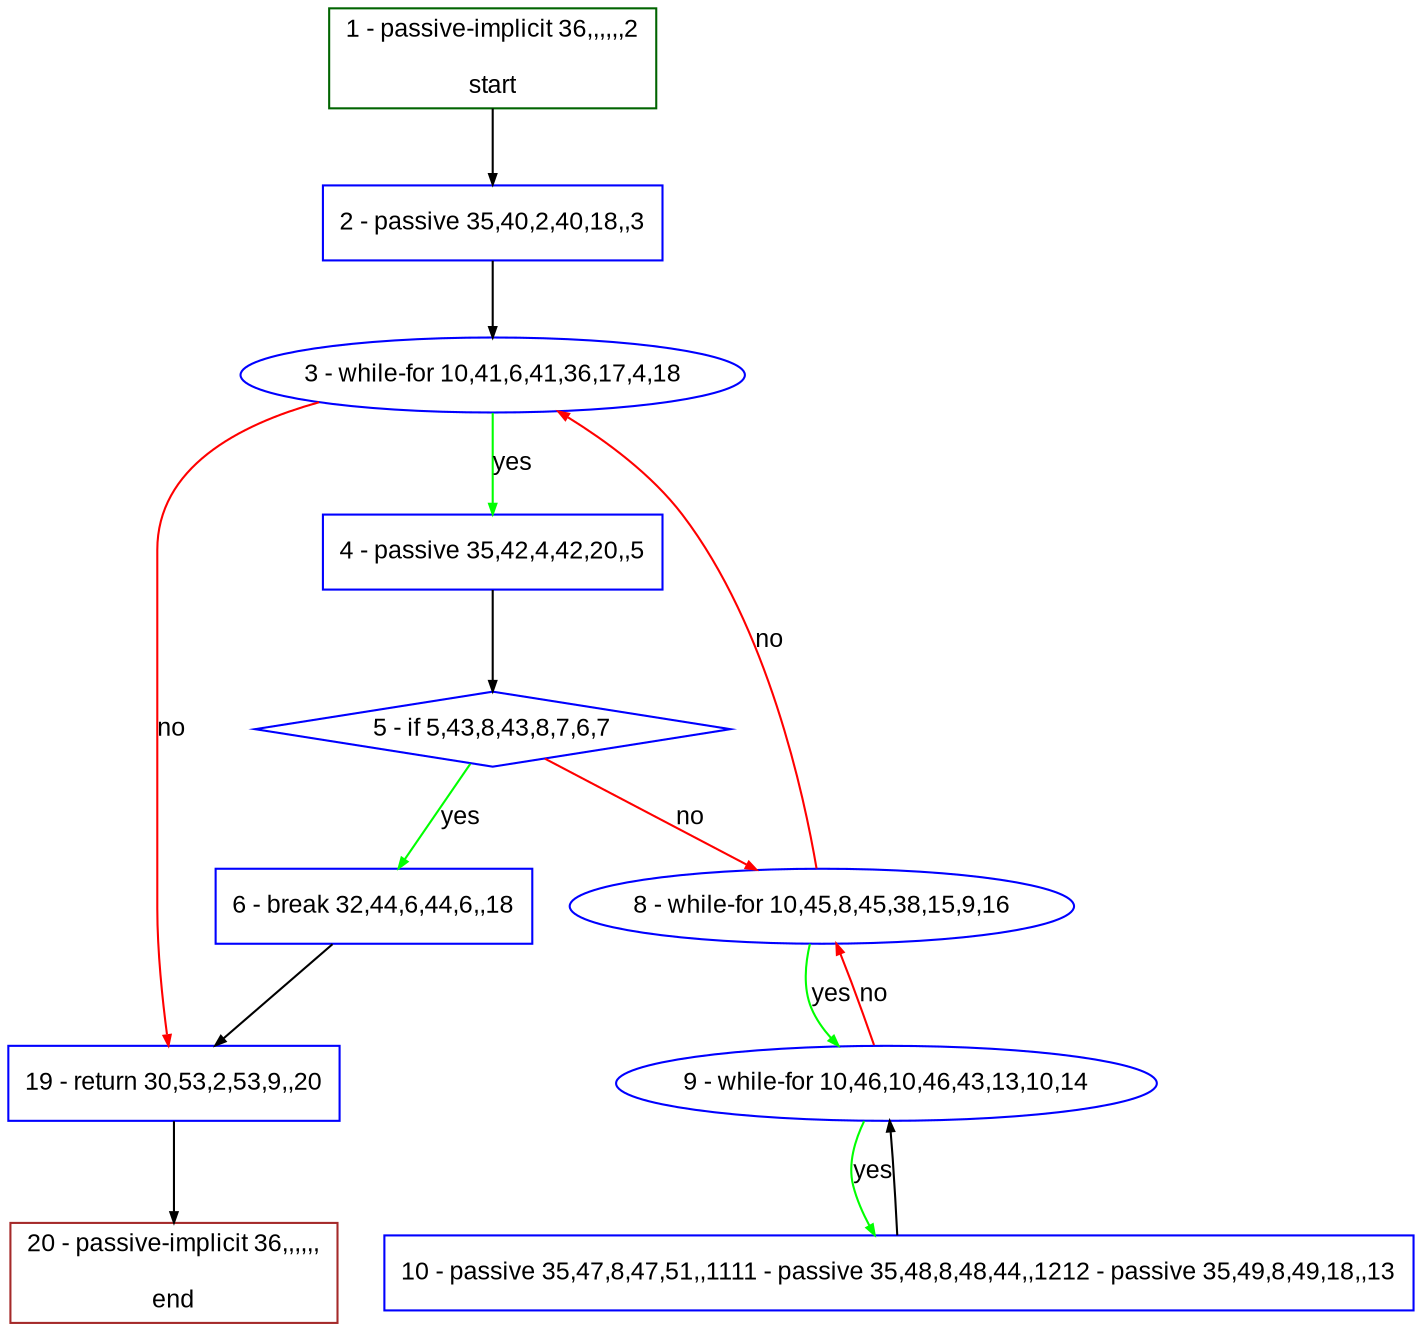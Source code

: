 digraph "" {
  graph [pack="true", label="", fontsize="12", packmode="clust", fontname="Arial", fillcolor="#FFFFCC", bgcolor="white", style="rounded,filled", compound="true"];
  node [node_initialized="no", label="", color="grey", fontsize="12", fillcolor="white", fontname="Arial", style="filled", shape="rectangle", compound="true", fixedsize="false"];
  edge [fontcolor="black", arrowhead="normal", arrowtail="none", arrowsize="0.5", ltail="", label="", color="black", fontsize="12", lhead="", fontname="Arial", dir="forward", compound="true"];
  __N1 [label="2 - passive 35,40,2,40,18,,3", color="#0000ff", fillcolor="#ffffff", style="filled", shape="box"];
  __N2 [label="1 - passive-implicit 36,,,,,,2\n\nstart", color="#006400", fillcolor="#ffffff", style="filled", shape="box"];
  __N3 [label="3 - while-for 10,41,6,41,36,17,4,18", color="#0000ff", fillcolor="#ffffff", style="filled", shape="oval"];
  __N4 [label="4 - passive 35,42,4,42,20,,5", color="#0000ff", fillcolor="#ffffff", style="filled", shape="box"];
  __N5 [label="19 - return 30,53,2,53,9,,20", color="#0000ff", fillcolor="#ffffff", style="filled", shape="box"];
  __N6 [label="5 - if 5,43,8,43,8,7,6,7", color="#0000ff", fillcolor="#ffffff", style="filled", shape="diamond"];
  __N7 [label="6 - break 32,44,6,44,6,,18", color="#0000ff", fillcolor="#ffffff", style="filled", shape="box"];
  __N8 [label="8 - while-for 10,45,8,45,38,15,9,16", color="#0000ff", fillcolor="#ffffff", style="filled", shape="oval"];
  __N9 [label="9 - while-for 10,46,10,46,43,13,10,14", color="#0000ff", fillcolor="#ffffff", style="filled", shape="oval"];
  __N10 [label="10 - passive 35,47,8,47,51,,1111 - passive 35,48,8,48,44,,1212 - passive 35,49,8,49,18,,13", color="#0000ff", fillcolor="#ffffff", style="filled", shape="box"];
  __N11 [label="20 - passive-implicit 36,,,,,,\n\nend", color="#a52a2a", fillcolor="#ffffff", style="filled", shape="box"];
  __N2 -> __N1 [arrowhead="normal", arrowtail="none", color="#000000", label="", dir="forward"];
  __N1 -> __N3 [arrowhead="normal", arrowtail="none", color="#000000", label="", dir="forward"];
  __N3 -> __N4 [arrowhead="normal", arrowtail="none", color="#00ff00", label="yes", dir="forward"];
  __N3 -> __N5 [arrowhead="normal", arrowtail="none", color="#ff0000", label="no", dir="forward"];
  __N4 -> __N6 [arrowhead="normal", arrowtail="none", color="#000000", label="", dir="forward"];
  __N6 -> __N7 [arrowhead="normal", arrowtail="none", color="#00ff00", label="yes", dir="forward"];
  __N6 -> __N8 [arrowhead="normal", arrowtail="none", color="#ff0000", label="no", dir="forward"];
  __N7 -> __N5 [arrowhead="normal", arrowtail="none", color="#000000", label="", dir="forward"];
  __N8 -> __N3 [arrowhead="normal", arrowtail="none", color="#ff0000", label="no", dir="forward"];
  __N8 -> __N9 [arrowhead="normal", arrowtail="none", color="#00ff00", label="yes", dir="forward"];
  __N9 -> __N8 [arrowhead="normal", arrowtail="none", color="#ff0000", label="no", dir="forward"];
  __N9 -> __N10 [arrowhead="normal", arrowtail="none", color="#00ff00", label="yes", dir="forward"];
  __N10 -> __N9 [arrowhead="normal", arrowtail="none", color="#000000", label="", dir="forward"];
  __N5 -> __N11 [arrowhead="normal", arrowtail="none", color="#000000", label="", dir="forward"];
}
